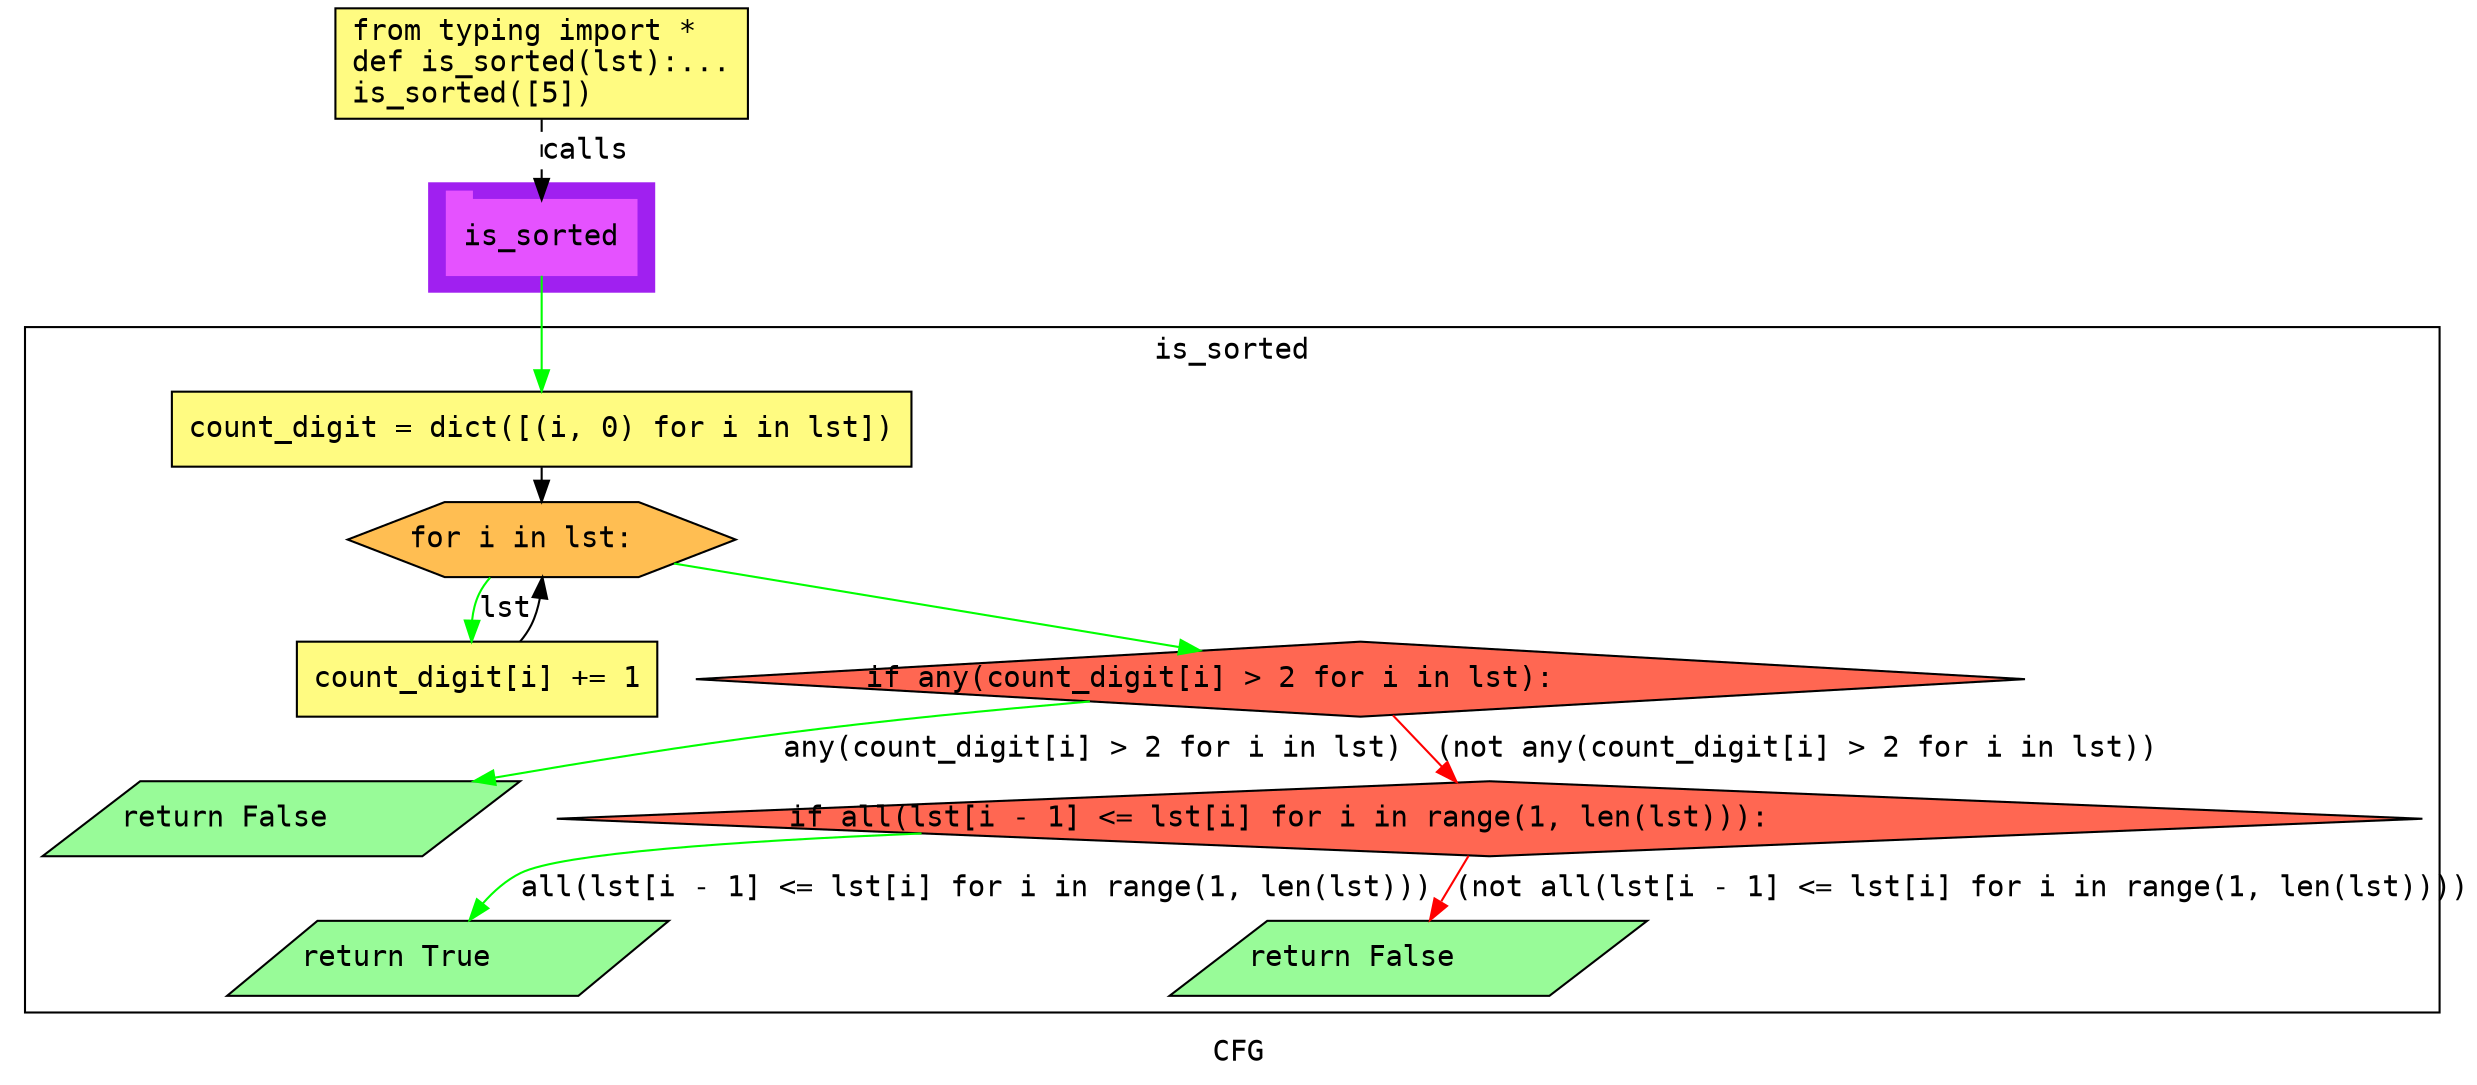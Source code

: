 digraph cluster328CFG {
	graph [bb="0,0,1173,513",
		compound=True,
		fontname="DejaVu Sans Mono",
		label=CFG,
		lheight=0.21,
		lp="586.5,11.5",
		lwidth=0.35,
		pack=False,
		rankdir=TB,
		ranksep=0.02
	];
	node [fontname="DejaVu Sans Mono",
		label="\N"
	];
	edge [fontname="DejaVu Sans Mono"];
	subgraph cluster_1 {
		graph [bb="198,377,306,429",
			color=purple,
			compound=true,
			fontname="DejaVu Sans Mono",
			label="",
			rankdir=TB,
			ranksep=0.02,
			shape=tab,
			style=filled
		];
		node [fontname="DejaVu Sans Mono"];
		edge [fontname="DejaVu Sans Mono"];
		21	[color="#E552FF",
			height=0.5,
			label=is_sorted,
			linenum="[15]",
			pos="252,403",
			shape=tab,
			style=filled,
			width=1.2639];
	}
	subgraph cluster0is_sorted {
		graph [bb="8,31,1159,360",
			compound=True,
			fontname="DejaVu Sans Mono",
			label=is_sorted,
			lheight=0.21,
			lp="583.5,348.5",
			lwidth=1.04,
			pack=False,
			rankdir=TB,
			ranksep=0.02
		];
		node [fontname="DejaVu Sans Mono"];
		edge [fontname="DejaVu Sans Mono"];
		subgraph cluster_3 {
			graph [color=purple,
				compound=true,
				fontname="DejaVu Sans Mono",
				label="",
				rankdir=TB,
				ranksep=0.02,
				shape=tab,
				style=filled
			];
			node [fontname="DejaVu Sans Mono"];
			edge [fontname="DejaVu Sans Mono"];
		}
		subgraph cluster_7 {
			graph [color=purple,
				compound=true,
				fontname="DejaVu Sans Mono",
				label="",
				rankdir=TB,
				ranksep=0.02,
				shape=tab,
				style=filled
			];
			node [fontname="DejaVu Sans Mono"];
			edge [fontname="DejaVu Sans Mono"];
		}
		subgraph cluster_10 {
			graph [color=purple,
				compound=true,
				fontname="DejaVu Sans Mono",
				label="",
				rankdir=TB,
				ranksep=0.02,
				shape=tab,
				style=filled
			];
			node [fontname="DejaVu Sans Mono"];
			edge [fontname="DejaVu Sans Mono"];
		}
		3	[fillcolor="#FFFB81",
			height=0.5,
			label="count_digit = dict([(i, 0) for i in lst])\l",
			linenum="[3]",
			pos="252,311",
			shape=rectangle,
			style="filled,solid",
			width=4.9306];
		5	[fillcolor="#FFBE52",
			height=0.5,
			label="for i in lst:\l",
			linenum="[4]",
			pos="252,258",
			shape=hexagon,
			style="filled,solid",
			width=2.585];
		3 -> 5	[color=black,
			pos="e,252,276.25 252,292.73 252,290.66 252,288.5 252,286.32"];
		6	[fillcolor="#FFFB81",
			height=0.5,
			label="count_digit[i] += 1\l",
			linenum="[5]",
			pos="221,191",
			shape=rectangle,
			style="filled,solid",
			width=2.4028];
		5 -> 6	[color=green,
			label=lst,
			lp="230.5,224.5",
			pos="e,215.88,209.12 223.66,239.88 221.41,237.5 219.46,234.88 218,232 216.02,228.09 215.2,223.67 215.08,219.25"];
		7	[fillcolor="#FF6752",
			height=0.5,
			label="if any(count_digit[i] > 2 for i in lst):\l",
			linenum="[6]",
			pos="644,191",
			shape=diamond,
			style="filled,solid",
			width=8.8597];
		5 -> 7	[color=green,
			pos="e,567.21,204.73 315.42,246.48 381.02,235.61 483.93,218.54 557.09,206.41"];
		6 -> 5	[color=black,
			pos="e,252.37,239.92 241.69,209.07 243.75,211.54 245.6,214.2 247,217 248.98,220.94 250.28,225.37 251.13,229.8"];
		9	[fillcolor="#98fb98",
			height=0.5,
			label="return False\l",
			linenum="[7]",
			pos="127,124",
			shape=parallelogram,
			style="filled,solid",
			width=3.0706];
		7 -> 9	[color=green,
			label="any(count_digit[i] > 2 for i in lst)",
			lp="515,157.5",
			pos="e,218.69,142.03 513.66,180.34 467,176.34 414.06,171.17 366,165 320.8,159.19 271.07,151.14 228.72,143.78"];
		10	[fillcolor="#FF6752",
			height=0.5,
			label="if all(lst[i - 1] <= lst[i] for i in range(1, len(lst))):\l",
			linenum="[8]",
			pos="703,124",
			shape=diamond,
			style="filled,solid",
			width=12.434];
		7 -> 10	[color=red,
			label="(not any(count_digit[i] > 2 for i in lst))",
			lp="851.5,157.5",
			pos="e,687.91,141.62 658.89,173.6 665.61,166.19 673.7,157.28 681.09,149.13"];
		15	[fillcolor="#98fb98",
			height=0.5,
			label="return True\l",
			linenum="[9]",
			pos="203,57",
			shape=parallelogram,
			style="filled,solid",
			width=2.8323];
		10 -> 15	[color=green,
			label="all(lst[i - 1] <= lst[i] for i in range(1, len(lst)))",
			lp="457,90.5",
			pos="e,213.41,75.357 430.35,116.94 339.91,113.24 257.22,107.35 238,98 231.04,94.614 224.88,89.153 219.75,83.34"];
		17	[fillcolor="#98fb98",
			height=0.5,
			label="return False\l",
			linenum="[11]",
			pos="664,57",
			shape=parallelogram,
			style="filled,solid",
			width=3.0706];
		10 -> 17	[color=red,
			label="(not all(lst[i - 1] <= lst[i] for i in range(1, len(lst))))",
			lp="929.5,90.5",
			pos="e,674.42,75.363 692.96,106.26 688.96,99.596 684.26,91.764 679.82,84.371"];
	}
	1	[fillcolor="#FFFB81",
		height=0.73611,
		label="from typing import *\ldef is_sorted(lst):...\lis_sorted([5])\l",
		linenum="[1]",
		pos="252,486.5",
		shape=rectangle,
		style="filled,solid",
		width=2.75];
	1 -> 21	[label=calls,
		lp="273,444.5",
		pos="e,252,421.13 252,459.71 252,450.66 252,440.47 252,431.3",
		style=dashed];
	21 -> 3	[color=green,
		pos="e,252,329.3 252,384.65 252,371.82 252,354.11 252,339.38"];
}
